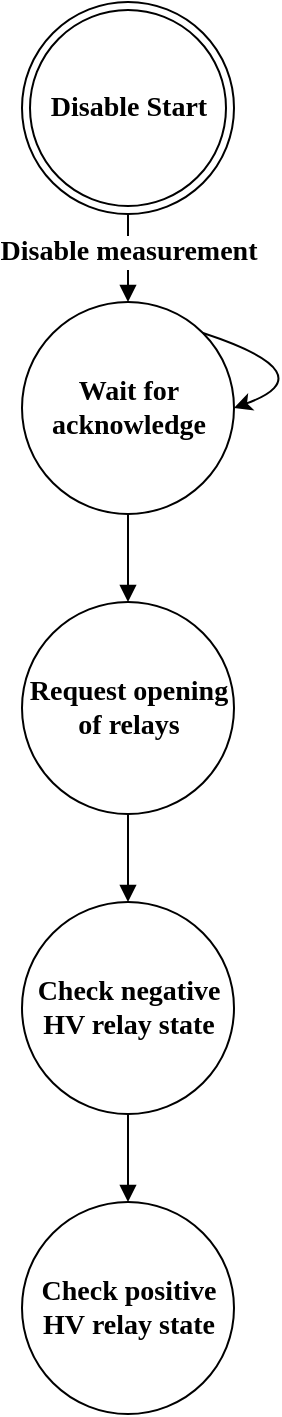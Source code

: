 <mxfile version="25.0.2" pages="4">
  <diagram id="tAyKTaWDem4KAN7JR48c" name="disable">
    <mxGraphModel dx="1434" dy="956" grid="1" gridSize="10" guides="1" tooltips="1" connect="1" arrows="1" fold="1" page="1" pageScale="1" pageWidth="1169" pageHeight="827" math="0" shadow="0">
      <root>
        <mxCell id="0" />
        <mxCell id="1" parent="0" />
        <mxCell id="dmXLWlC4mmlpTYkLwg3B-1" value="&lt;b&gt;&lt;font style=&#39;font-size: 14.0px;&#39; face=&#39;Times,serif&#39; color=&#39;#000000&#39;&gt;Disable Start&lt;/font&gt;&lt;/b&gt;" style="ellipse;shape=doubleEllipse;aspect=fixed;verticalAlign=middle;html=1;rounded=0;labelBackgroundColor=none;strokeColor=black;fillColor=none;strokeWidth=1;dashed=0;" vertex="1" parent="1">
          <mxGeometry x="14.0" width="106" height="106" as="geometry" />
        </mxCell>
        <mxCell id="dmXLWlC4mmlpTYkLwg3B-2" value="&lt;b&gt;&lt;font style=&quot;font-size: 14.0px;&quot; face=&quot;Times,serif&quot; color=&quot;#000000&quot;&gt;Wait for&lt;/font&gt;&lt;/b&gt;&lt;div&gt;&lt;b&gt;&lt;font style=&quot;font-size: 14.0px;&quot; face=&quot;Times,serif&quot; color=&quot;#000000&quot;&gt;acknowledge&lt;/font&gt;&lt;/b&gt;&lt;/div&gt;" style="ellipse;aspect=fixed;verticalAlign=middle;html=1;rounded=0;labelBackgroundColor=none;strokeColor=black;fillColor=none;strokeWidth=1;dashed=0;" vertex="1" parent="1">
          <mxGeometry x="14.0" y="150" width="106" height="106" as="geometry" />
        </mxCell>
        <mxCell id="dmXLWlC4mmlpTYkLwg3B-3" value="&lt;b&gt;&lt;font style=&quot;font-size: 14.0px;&quot; face=&quot;Times,serif&quot; color=&quot;#000000&quot;&gt;Request opening&lt;/font&gt;&lt;/b&gt;&lt;div&gt;&lt;b&gt;&lt;font style=&quot;font-size: 14.0px;&quot; face=&quot;Times,serif&quot; color=&quot;#000000&quot;&gt;of relays&lt;/font&gt;&lt;/b&gt;&lt;/div&gt;" style="ellipse;aspect=fixed;verticalAlign=middle;html=1;rounded=0;labelBackgroundColor=none;strokeColor=black;fillColor=none;strokeWidth=1;dashed=0;" vertex="1" parent="1">
          <mxGeometry x="14.0" y="300" width="106" height="106" as="geometry" />
        </mxCell>
        <mxCell id="dmXLWlC4mmlpTYkLwg3B-4" value="&lt;b&gt;&lt;font style=&quot;font-size: 14.0px;&quot; face=&quot;Times,serif&quot; color=&quot;#000000&quot;&gt;Check negative&lt;/font&gt;&lt;/b&gt;&lt;div&gt;&lt;b&gt;&lt;font style=&quot;font-size: 14.0px;&quot; face=&quot;Times,serif&quot; color=&quot;#000000&quot;&gt;HV relay state&lt;/font&gt;&lt;/b&gt;&lt;/div&gt;" style="ellipse;aspect=fixed;verticalAlign=middle;html=1;rounded=0;labelBackgroundColor=none;strokeColor=black;fillColor=none;strokeWidth=1;dashed=0;" vertex="1" parent="1">
          <mxGeometry x="14.0" y="450" width="106" height="106" as="geometry" />
        </mxCell>
        <mxCell id="dmXLWlC4mmlpTYkLwg3B-5" value="&lt;b&gt;&lt;font style=&quot;font-size: 14.0px;&quot; face=&quot;Times,serif&quot; color=&quot;#000000&quot;&gt;Check positive&lt;/font&gt;&lt;/b&gt;&lt;div&gt;&lt;b&gt;&lt;font style=&quot;font-size: 14.0px;&quot; face=&quot;Times,serif&quot; color=&quot;#000000&quot;&gt;HV&amp;nbsp;&lt;/font&gt;&lt;/b&gt;&lt;b style=&quot;background-color: initial;&quot;&gt;&lt;font style=&quot;font-size: 14.0px;&quot; face=&quot;Times,serif&quot; color=&quot;#000000&quot;&gt;relay state&lt;/font&gt;&lt;/b&gt;&lt;/div&gt;" style="ellipse;aspect=fixed;verticalAlign=middle;html=1;rounded=0;labelBackgroundColor=none;strokeColor=black;fillColor=none;strokeWidth=1;dashed=0;" vertex="1" parent="1">
          <mxGeometry x="14.0" y="600" width="106" height="106" as="geometry" />
        </mxCell>
        <mxCell id="dmXLWlC4mmlpTYkLwg3B-6" style="html=1;endArrow=block;dashed=0;endFill=1;startArrow=none;startFill=0;fillColor=black;strokeColor=black;strokeWidth=1;rounded=0;exitX=0.5;exitY=1.0;entryX=0.5;entryY=0.0;" edge="1" parent="1" source="dmXLWlC4mmlpTYkLwg3B-1" target="dmXLWlC4mmlpTYkLwg3B-2">
          <mxGeometry relative="1" as="geometry">
            <mxPoint x="181.47" y="178.82" as="sourcePoint" />
            <mxPoint x="181.47" y="220.1" as="targetPoint" />
          </mxGeometry>
        </mxCell>
        <mxCell id="dmXLWlC4mmlpTYkLwg3B-7" value="&lt;b&gt;&lt;font style=&#39;font-size: 14.0px;&#39; face=&#39;Times,serif&#39; color=&#39;#000000&#39;&gt;Disable measurement&lt;/font&gt;&lt;/b&gt;" style="edgeLabel;html=1;align=center;verticalAlign=bottom;resizable=0;points=[];" vertex="1" connectable="0" parent="dmXLWlC4mmlpTYkLwg3B-6">
          <mxGeometry relative="1" as="geometry">
            <mxPoint y="7" as="offset" />
          </mxGeometry>
        </mxCell>
        <mxCell id="dmXLWlC4mmlpTYkLwg3B-8" style="html=1;endArrow=block;dashed=0;endFill=1;startArrow=none;startFill=0;fillColor=black;strokeColor=black;strokeWidth=1;rounded=0;exitX=0.5;exitY=1.0;entryX=0.5;entryY=0.0;" edge="1" parent="1" source="dmXLWlC4mmlpTYkLwg3B-2" target="dmXLWlC4mmlpTYkLwg3B-3">
          <mxGeometry relative="1" as="geometry">
            <mxPoint x="181.47" y="490.26" as="sourcePoint" />
            <mxPoint x="181.47" y="515.15" as="targetPoint" />
          </mxGeometry>
        </mxCell>
        <mxCell id="dmXLWlC4mmlpTYkLwg3B-9" style="html=1;endArrow=block;dashed=0;endFill=1;startArrow=none;startFill=0;fillColor=black;strokeColor=black;strokeWidth=1;rounded=0;exitX=0.5;exitY=1.0;entryX=0.5;entryY=0.0;" edge="1" parent="1" source="dmXLWlC4mmlpTYkLwg3B-3" target="dmXLWlC4mmlpTYkLwg3B-4">
          <mxGeometry relative="1" as="geometry">
            <mxPoint x="181.47" y="837.03" as="sourcePoint" />
            <mxPoint x="181.47" y="861.91" as="targetPoint" />
          </mxGeometry>
        </mxCell>
        <mxCell id="dmXLWlC4mmlpTYkLwg3B-10" style="html=1;endArrow=block;dashed=0;endFill=1;startArrow=none;startFill=0;fillColor=black;strokeColor=black;strokeWidth=1;rounded=0;exitX=0.5;exitY=1.0;entryX=0.5;entryY=0.0;" edge="1" parent="1" source="dmXLWlC4mmlpTYkLwg3B-4" target="dmXLWlC4mmlpTYkLwg3B-5">
          <mxGeometry relative="1" as="geometry">
            <mxPoint x="181.47" y="1228.96" as="sourcePoint" />
            <mxPoint x="181.47" y="1253.95" as="targetPoint" />
          </mxGeometry>
        </mxCell>
        <mxCell id="dmXLWlC4mmlpTYkLwg3B-11" value="" style="endArrow=classic;html=1;rounded=0;exitX=1;exitY=0;exitDx=0;exitDy=0;entryX=1;entryY=0.5;entryDx=0;entryDy=0;curved=1;" edge="1" parent="1" source="dmXLWlC4mmlpTYkLwg3B-2" target="dmXLWlC4mmlpTYkLwg3B-2">
          <mxGeometry width="50" height="50" relative="1" as="geometry">
            <mxPoint x="210" y="199" as="sourcePoint" />
            <mxPoint x="260" y="149" as="targetPoint" />
            <Array as="points">
              <mxPoint x="167" y="186" />
            </Array>
          </mxGeometry>
        </mxCell>
      </root>
    </mxGraphModel>
  </diagram>
  <diagram id="k14KDhsP8UbcUssUw9OW" name="enable">
    <mxGraphModel dx="2049" dy="1366" grid="1" gridSize="10" guides="1" tooltips="1" connect="1" arrows="1" fold="1" page="1" pageScale="1" pageWidth="1169" pageHeight="827" math="0" shadow="0">
      <root>
        <mxCell id="0" />
        <mxCell id="1" parent="0" />
        <mxCell id="5OlnqURbBjtUPOKtaxo2-1" value="&lt;b&gt;&lt;font style=&#39;font-size: 14.0px;&#39; face=&#39;Times,serif&#39; color=&#39;#000000&#39;&gt;Enable Start&lt;/font&gt;&lt;/b&gt;" style="ellipse;shape=doubleEllipse;aspect=fixed;verticalAlign=middle;html=1;rounded=0;labelBackgroundColor=none;strokeColor=black;fillColor=none;strokeWidth=1;dashed=0;" parent="1" vertex="1">
          <mxGeometry x="14" width="106" height="106" as="geometry" />
        </mxCell>
        <mxCell id="5OlnqURbBjtUPOKtaxo2-2" value="&lt;b&gt;&lt;font style=&quot;font-size: 14.0px;&quot; face=&quot;Times,serif&quot; color=&quot;#000000&quot;&gt;Request&lt;/font&gt;&lt;/b&gt;&lt;div&gt;&lt;b&gt;&lt;font style=&quot;font-size: 14.0px;&quot; face=&quot;Times,serif&quot; color=&quot;#000000&quot;&gt;relay state&lt;/font&gt;&lt;/b&gt;&lt;/div&gt;" style="ellipse;aspect=fixed;verticalAlign=middle;html=1;rounded=0;labelBackgroundColor=none;strokeColor=black;fillColor=none;strokeWidth=1;dashed=0;" parent="1" vertex="1">
          <mxGeometry x="14" y="150" width="106" height="106" as="geometry" />
        </mxCell>
        <mxCell id="5OlnqURbBjtUPOKtaxo2-3" value="&lt;b&gt;&lt;font style=&quot;font-size: 14.0px;&quot; face=&quot;Times,serif&quot; color=&quot;#000000&quot;&gt;Check negative&lt;/font&gt;&lt;/b&gt;&lt;div&gt;&lt;b&gt;&lt;font style=&quot;font-size: 14.0px;&quot; face=&quot;Times,serif&quot; color=&quot;#000000&quot;&gt;HV relay state&lt;/font&gt;&lt;/b&gt;&lt;/div&gt;" style="ellipse;aspect=fixed;verticalAlign=middle;html=1;rounded=0;labelBackgroundColor=none;strokeColor=black;fillColor=none;strokeWidth=1;dashed=0;" parent="1" vertex="1">
          <mxGeometry x="14" y="300" width="106" height="106" as="geometry" />
        </mxCell>
        <mxCell id="5OlnqURbBjtUPOKtaxo2-4" value="&lt;b&gt;&lt;font style=&quot;font-size: 14.0px;&quot; face=&quot;Times,serif&quot; color=&quot;#000000&quot;&gt;Check positive&lt;/font&gt;&lt;/b&gt;&lt;div&gt;&lt;b&gt;&lt;font style=&quot;font-size: 14.0px;&quot; face=&quot;Times,serif&quot; color=&quot;#000000&quot;&gt;HV relay state&lt;/font&gt;&lt;/b&gt;&lt;/div&gt;" style="ellipse;aspect=fixed;verticalAlign=middle;html=1;rounded=0;labelBackgroundColor=none;strokeColor=black;fillColor=none;strokeWidth=1;dashed=0;" parent="1" vertex="1">
          <mxGeometry x="14" y="450" width="106" height="106" as="geometry" />
        </mxCell>
        <mxCell id="5OlnqURbBjtUPOKtaxo2-5" value="&lt;b&gt;&lt;font style=&quot;font-size: 14.0px;&quot; face=&quot;Times,serif&quot; color=&quot;#000000&quot;&gt;Start insulation&lt;/font&gt;&lt;/b&gt;&lt;div&gt;&lt;b&gt;&lt;font style=&quot;font-size: 14.0px;&quot; face=&quot;Times,serif&quot; color=&quot;#000000&quot;&gt;measurement&lt;/font&gt;&lt;/b&gt;&lt;/div&gt;" style="ellipse;aspect=fixed;verticalAlign=middle;html=1;rounded=0;labelBackgroundColor=none;strokeColor=black;fillColor=none;strokeWidth=1;dashed=0;" parent="1" vertex="1">
          <mxGeometry x="14" y="600" width="106" height="106" as="geometry" />
        </mxCell>
        <mxCell id="5OlnqURbBjtUPOKtaxo2-6" value="&lt;b&gt;&lt;font style=&quot;font-size: 14.0px;&quot; face=&quot;Times,serif&quot; color=&quot;#000000&quot;&gt;Wait for&lt;/font&gt;&lt;/b&gt;&lt;div&gt;&lt;b&gt;&lt;font style=&quot;font-size: 14.0px;&quot; face=&quot;Times,serif&quot; color=&quot;#000000&quot;&gt;acknowledge&lt;/font&gt;&lt;/b&gt;&lt;/div&gt;" style="ellipse;aspect=fixed;verticalAlign=middle;html=1;rounded=0;labelBackgroundColor=none;strokeColor=black;fillColor=none;strokeWidth=1;dashed=0;" parent="1" vertex="1">
          <mxGeometry x="14" y="750" width="106" height="106" as="geometry" />
        </mxCell>
        <mxCell id="5OlnqURbBjtUPOKtaxo2-7" style="html=1;endArrow=block;dashed=0;endFill=1;startArrow=none;startFill=0;fillColor=black;strokeColor=black;strokeWidth=1;rounded=0;exitX=0.5;exitY=1.0;entryX=0.5;entryY=0.0;" parent="1" source="5OlnqURbBjtUPOKtaxo2-1" target="5OlnqURbBjtUPOKtaxo2-2" edge="1">
          <mxGeometry relative="1" as="geometry">
            <mxPoint x="182.53" y="172.65" as="sourcePoint" />
            <mxPoint x="182.53" y="214.18" as="targetPoint" />
          </mxGeometry>
        </mxCell>
        <mxCell id="5OlnqURbBjtUPOKtaxo2-8" value="&lt;b&gt;&lt;font style=&#39;font-size: 14.0px;&#39; face=&#39;Times,serif&#39; color=&#39;#000000&#39;&gt;Close HV relays&lt;/font&gt;&lt;/b&gt;" style="edgeLabel;html=1;align=center;verticalAlign=bottom;resizable=0;points=[];" parent="5OlnqURbBjtUPOKtaxo2-7" vertex="1" connectable="0">
          <mxGeometry relative="1" as="geometry" />
        </mxCell>
        <mxCell id="5OlnqURbBjtUPOKtaxo2-9" style="html=1;endArrow=block;dashed=0;endFill=1;startArrow=none;startFill=0;fillColor=black;strokeColor=black;strokeWidth=1;rounded=0;exitX=0.5;exitY=1.0;entryX=0.5;entryY=0.0;" parent="1" source="5OlnqURbBjtUPOKtaxo2-2" target="5OlnqURbBjtUPOKtaxo2-3" edge="1">
          <mxGeometry relative="1" as="geometry">
            <mxPoint x="182.53" y="462.73" as="sourcePoint" />
            <mxPoint x="182.53" y="487.97" as="targetPoint" />
          </mxGeometry>
        </mxCell>
        <mxCell id="5OlnqURbBjtUPOKtaxo2-10" style="html=1;endArrow=block;dashed=0;endFill=1;startArrow=none;startFill=0;fillColor=black;strokeColor=black;strokeWidth=1;rounded=0;exitX=0.5;exitY=1.0;entryX=0.5;entryY=0.0;" parent="1" source="5OlnqURbBjtUPOKtaxo2-3" target="5OlnqURbBjtUPOKtaxo2-4" edge="1">
          <mxGeometry relative="1" as="geometry">
            <mxPoint x="182.53" y="854.9" as="sourcePoint" />
            <mxPoint x="182.53" y="879.9" as="targetPoint" />
          </mxGeometry>
        </mxCell>
        <mxCell id="5OlnqURbBjtUPOKtaxo2-11" style="html=1;endArrow=block;dashed=0;endFill=1;startArrow=none;startFill=0;fillColor=black;strokeColor=black;strokeWidth=1;rounded=0;exitX=0.5;exitY=1.0;entryX=0.5;entryY=0.0;" parent="1" source="5OlnqURbBjtUPOKtaxo2-4" target="5OlnqURbBjtUPOKtaxo2-5" edge="1">
          <mxGeometry relative="1" as="geometry">
            <mxPoint x="182.53" y="1238.61" as="sourcePoint" />
            <mxPoint x="182.53" y="1263.4" as="targetPoint" />
          </mxGeometry>
        </mxCell>
        <mxCell id="5OlnqURbBjtUPOKtaxo2-12" style="html=1;endArrow=block;dashed=0;endFill=1;startArrow=none;startFill=0;fillColor=black;strokeColor=black;strokeWidth=1;rounded=0;exitX=0.5;exitY=1.0;entryX=0.5;entryY=0.0;" parent="1" source="5OlnqURbBjtUPOKtaxo2-5" target="5OlnqURbBjtUPOKtaxo2-6" edge="1">
          <mxGeometry relative="1" as="geometry">
            <mxPoint x="182.53" y="1632.47" as="sourcePoint" />
            <mxPoint x="182.53" y="1657.25" as="targetPoint" />
          </mxGeometry>
        </mxCell>
        <mxCell id="5OlnqURbBjtUPOKtaxo2-13" style="html=1;endArrow=block;dashed=0;endFill=1;startArrow=none;startFill=0;fillColor=black;strokeColor=black;strokeWidth=1;curved=1;exitX=1.0;exitY=0.414;entryX=1.0;entryY=0.566;" parent="1" source="5OlnqURbBjtUPOKtaxo2-6" target="5OlnqURbBjtUPOKtaxo2-6" edge="1">
          <mxGeometry relative="1" as="geometry">
            <mxPoint x="310.11" y="1776.06" as="sourcePoint" />
            <mxPoint x="319.92" y="1815.33" as="targetPoint" />
            <Array as="points">
              <mxPoint x="220" y="803" />
            </Array>
          </mxGeometry>
        </mxCell>
      </root>
    </mxGraphModel>
  </diagram>
  <diagram id="sw79F8wzXVFXZsmbfL_v" name="initialization">
    <mxGraphModel dx="506" dy="292" grid="1" gridSize="10" guides="1" tooltips="1" connect="1" arrows="1" fold="1" page="1" pageScale="1" pageWidth="1169" pageHeight="827" math="0" shadow="0">
      <root>
        <mxCell id="0" />
        <mxCell id="1" parent="0" />
        <mxCell id="tUA4xWZ6G7wdzMLW1w11-1" value="&lt;b&gt;&lt;font style=&quot;font-size: 14.0px;&quot; face=&quot;Times,serif&quot; color=&quot;#000000&quot;&gt;Initialization&lt;/font&gt;&lt;/b&gt;&lt;div&gt;&lt;b&gt;&lt;font style=&quot;font-size: 14.0px;&quot; face=&quot;Times,serif&quot; color=&quot;#000000&quot;&gt;Start&lt;/font&gt;&lt;/b&gt;&lt;/div&gt;" style="ellipse;shape=doubleEllipse;aspect=fixed;verticalAlign=middle;html=1;rounded=0;labelBackgroundColor=none;strokeColor=black;fillColor=none;strokeWidth=1;dashed=0;" parent="1" vertex="1">
          <mxGeometry x="181.95" width="106" height="106" as="geometry" />
        </mxCell>
        <mxCell id="tUA4xWZ6G7wdzMLW1w11-2" value="&lt;b&gt;&lt;font style=&quot;font-size: 14.0px;&quot; face=&quot;Times,serif&quot; color=&quot;#000000&quot;&gt;Wait&amp;nbsp;&lt;/font&gt;&lt;/b&gt;&lt;b style=&quot;background-color: initial;&quot;&gt;&lt;font style=&quot;font-size: 14.0px;&quot; face=&quot;Times,serif&quot; color=&quot;#000000&quot;&gt;for&lt;/font&gt;&lt;/b&gt;&lt;div&gt;&lt;b&gt;&lt;font style=&quot;font-size: 14.0px;&quot; face=&quot;Times,serif&quot; color=&quot;#000000&quot;&gt;acknowledge&lt;/font&gt;&lt;/b&gt;&lt;/div&gt;" style="ellipse;aspect=fixed;verticalAlign=middle;html=1;rounded=0;labelBackgroundColor=none;strokeColor=black;fillColor=none;strokeWidth=1;dashed=0;" parent="1" vertex="1">
          <mxGeometry x="181.95" y="148" width="106" height="106" as="geometry" />
        </mxCell>
        <mxCell id="tUA4xWZ6G7wdzMLW1w11-3" value="&lt;b&gt;&lt;font style=&quot;font-size: 14.0px;&quot; face=&quot;Times,serif&quot; color=&quot;#000000&quot;&gt;Check&lt;/font&gt;&lt;/b&gt;&lt;div&gt;&lt;b&gt;&lt;font style=&quot;font-size: 14.0px;&quot; face=&quot;Times,serif&quot; color=&quot;#000000&quot;&gt;insulation&lt;/font&gt;&lt;/b&gt;&lt;div&gt;&lt;b&gt;&lt;font style=&quot;font-size: 14.0px;&quot; face=&quot;Times,serif&quot; color=&quot;#000000&quot;&gt;measurement&lt;/font&gt;&lt;/b&gt;&lt;/div&gt;&lt;div&gt;&lt;b&gt;&lt;font style=&quot;font-size: 14.0px;&quot; face=&quot;Times,serif&quot; color=&quot;#000000&quot;&gt;state&lt;/font&gt;&lt;/b&gt;&lt;/div&gt;&lt;/div&gt;" style="ellipse;aspect=fixed;verticalAlign=middle;html=1;rounded=0;labelBackgroundColor=none;strokeColor=black;fillColor=none;strokeWidth=1;dashed=0;" parent="1" vertex="1">
          <mxGeometry x="181.95" y="295" width="106" height="106" as="geometry" />
        </mxCell>
        <mxCell id="tUA4xWZ6G7wdzMLW1w11-4" value="&lt;b&gt;&lt;font style=&quot;font-size: 14.0px;&quot; face=&quot;Times,serif&quot; color=&quot;#000000&quot;&gt;Wait for&lt;/font&gt;&lt;/b&gt;&lt;div&gt;&lt;b&gt;&lt;font style=&quot;font-size: 14.0px;&quot; face=&quot;Times,serif&quot; color=&quot;#000000&quot;&gt;acknowledge&lt;/font&gt;&lt;/b&gt;&lt;/div&gt;" style="ellipse;aspect=fixed;verticalAlign=middle;html=1;rounded=0;labelBackgroundColor=none;strokeColor=black;fillColor=none;strokeWidth=1;dashed=0;" parent="1" vertex="1">
          <mxGeometry x="110.68" y="443" width="106" height="106" as="geometry" />
        </mxCell>
        <mxCell id="tUA4xWZ6G7wdzMLW1w11-5" value="&lt;b&gt;&lt;font style=&#39;font-size: 14.0px;&#39; face=&#39;Times,serif&#39; color=&#39;#000000&#39;&gt;Open HV Relays&lt;/font&gt;&lt;/b&gt;" style="ellipse;aspect=fixed;verticalAlign=middle;html=1;rounded=0;labelBackgroundColor=none;strokeColor=black;fillColor=none;strokeWidth=1;dashed=0;" parent="1" vertex="1">
          <mxGeometry x="181.95" y="590" width="106" height="106" as="geometry" />
        </mxCell>
        <mxCell id="tUA4xWZ6G7wdzMLW1w11-6" value="&lt;b&gt;&lt;font style=&quot;font-size: 14.0px;&quot; face=&quot;Times,serif&quot; color=&quot;#000000&quot;&gt;Request&lt;/font&gt;&lt;/b&gt;&lt;div&gt;&lt;b&gt;&lt;font style=&quot;font-size: 14.0px;&quot; face=&quot;Times,serif&quot; color=&quot;#000000&quot;&gt;relay state&lt;/font&gt;&lt;/b&gt;&lt;/div&gt;" style="ellipse;aspect=fixed;verticalAlign=middle;html=1;rounded=0;labelBackgroundColor=none;strokeColor=black;fillColor=none;strokeWidth=1;dashed=0;" parent="1" vertex="1">
          <mxGeometry x="396.39" y="8" width="106" height="106" as="geometry" />
        </mxCell>
        <mxCell id="tUA4xWZ6G7wdzMLW1w11-7" value="&lt;b&gt;&lt;font style=&quot;font-size: 14.0px;&quot; face=&quot;Times,serif&quot; color=&quot;#000000&quot;&gt;Check negative&lt;/font&gt;&lt;/b&gt;&lt;div&gt;&lt;b&gt;&lt;font style=&quot;font-size: 14.0px;&quot; face=&quot;Times,serif&quot; color=&quot;#000000&quot;&gt;HV relay state&lt;/font&gt;&lt;/b&gt;&lt;/div&gt;" style="ellipse;aspect=fixed;verticalAlign=middle;html=1;rounded=0;labelBackgroundColor=none;strokeColor=black;fillColor=none;strokeWidth=1;dashed=0;" parent="1" vertex="1">
          <mxGeometry x="396.39" y="146" width="106" height="106" as="geometry" />
        </mxCell>
        <mxCell id="tUA4xWZ6G7wdzMLW1w11-8" value="&lt;b&gt;&lt;font style=&quot;font-size: 14.0px;&quot; face=&quot;Times,serif&quot; color=&quot;#000000&quot;&gt;Check positive&lt;/font&gt;&lt;/b&gt;&lt;div&gt;&lt;b&gt;&lt;font style=&quot;font-size: 14.0px;&quot; face=&quot;Times,serif&quot; color=&quot;#000000&quot;&gt;HV relay state&lt;/font&gt;&lt;/b&gt;&lt;/div&gt;" style="ellipse;aspect=fixed;verticalAlign=middle;html=1;rounded=0;labelBackgroundColor=none;strokeColor=black;fillColor=none;strokeWidth=1;dashed=0;" parent="1" vertex="1">
          <mxGeometry x="396.39" y="285" width="106" height="106" as="geometry" />
        </mxCell>
        <mxCell id="tUA4xWZ6G7wdzMLW1w11-9" value="&lt;b&gt;&lt;font style=&#39;font-size: 14.0px;&#39; face=&#39;Times,serif&#39; color=&#39;#000000&#39;&gt;Start self-test&lt;/font&gt;&lt;/b&gt;" style="ellipse;aspect=fixed;verticalAlign=middle;html=1;rounded=0;labelBackgroundColor=none;strokeColor=black;fillColor=none;strokeWidth=1;dashed=0;" parent="1" vertex="1">
          <mxGeometry x="396.39" y="423" width="106" height="106" as="geometry" />
        </mxCell>
        <mxCell id="tUA4xWZ6G7wdzMLW1w11-10" value="&lt;b&gt;&lt;font style=&quot;font-size: 14.0px;&quot; face=&quot;Times,serif&quot; color=&quot;#000000&quot;&gt;Wait for&lt;/font&gt;&lt;/b&gt;&lt;div&gt;&lt;b&gt;&lt;font style=&quot;font-size: 14.0px;&quot; face=&quot;Times,serif&quot; color=&quot;#000000&quot;&gt;acknowledge&lt;/font&gt;&lt;/b&gt;&lt;/div&gt;" style="ellipse;aspect=fixed;verticalAlign=middle;html=1;rounded=0;labelBackgroundColor=none;strokeColor=black;fillColor=none;strokeWidth=1;dashed=0;" parent="1" vertex="1">
          <mxGeometry x="396.39" y="562" width="106" height="106" as="geometry" />
        </mxCell>
        <mxCell id="tUA4xWZ6G7wdzMLW1w11-11" value="&lt;b&gt;&lt;font style=&quot;font-size: 14.0px;&quot; face=&quot;Times,serif&quot; color=&quot;#000000&quot;&gt;Disable&lt;/font&gt;&lt;/b&gt;&lt;div&gt;&lt;b&gt;&lt;font style=&quot;font-size: 14.0px;&quot; face=&quot;Times,serif&quot; color=&quot;#000000&quot;&gt;insulation&lt;/font&gt;&lt;/b&gt;&lt;div&gt;&lt;b&gt;&lt;font style=&quot;font-size: 14.0px;&quot; face=&quot;Times,serif&quot; color=&quot;#000000&quot;&gt;measurement&lt;/font&gt;&lt;/b&gt;&lt;/div&gt;&lt;/div&gt;" style="ellipse;aspect=fixed;verticalAlign=middle;html=1;rounded=0;labelBackgroundColor=none;strokeColor=black;fillColor=none;strokeWidth=1;dashed=0;" parent="1" vertex="1">
          <mxGeometry x="920" y="340.0" width="106" height="106" as="geometry" />
        </mxCell>
        <mxCell id="tUA4xWZ6G7wdzMLW1w11-12" value="&lt;b&gt;&lt;font style=&quot;font-size: 14.0px;&quot; face=&quot;Times,serif&quot; color=&quot;#000000&quot;&gt;Wait until&lt;/font&gt;&lt;/b&gt;&lt;div&gt;&lt;b&gt;&lt;font style=&quot;font-size: 14.0px;&quot; face=&quot;Times,serif&quot; color=&quot;#000000&quot;&gt;self-test&lt;/font&gt;&lt;/b&gt;&lt;/div&gt;&lt;div&gt;&lt;b&gt;&lt;font style=&quot;font-size: 14.0px;&quot; face=&quot;Times,serif&quot; color=&quot;#000000&quot;&gt;is finished&lt;/font&gt;&lt;/b&gt;&lt;/div&gt;" style="ellipse;aspect=fixed;verticalAlign=middle;html=1;rounded=0;labelBackgroundColor=none;strokeColor=black;fillColor=none;strokeWidth=1;dashed=0;" parent="1" vertex="1">
          <mxGeometry x="396.39" y="700" width="106" height="106" as="geometry" />
        </mxCell>
        <mxCell id="tUA4xWZ6G7wdzMLW1w11-13" value="&lt;b&gt;&lt;font style=&quot;font-size: 14.0px;&quot; face=&quot;Times,serif&quot; color=&quot;#000000&quot;&gt;Wait for&lt;/font&gt;&lt;/b&gt;&lt;div&gt;&lt;b&gt;&lt;font style=&quot;font-size: 14.0px;&quot; face=&quot;Times,serif&quot; color=&quot;#000000&quot;&gt;acknowledge&lt;/font&gt;&lt;/b&gt;&lt;/div&gt;" style="ellipse;aspect=fixed;verticalAlign=middle;html=1;rounded=0;labelBackgroundColor=none;strokeColor=black;fillColor=none;strokeWidth=1;dashed=0;" parent="1" vertex="1">
          <mxGeometry x="920" y="470.0" width="106" height="106" as="geometry" />
        </mxCell>
        <mxCell id="tUA4xWZ6G7wdzMLW1w11-14" value="&lt;b&gt;&lt;font style=&quot;font-size: 14.0px;&quot; face=&quot;Times,serif&quot; color=&quot;#000000&quot;&gt;Set&lt;/font&gt;&lt;/b&gt;&lt;div&gt;&lt;b&gt;&lt;font style=&quot;font-size: 14.0px;&quot; face=&quot;Times,serif&quot; color=&quot;#000000&quot;&gt;measurement&lt;/font&gt;&lt;/b&gt;&lt;div&gt;&lt;b&gt;&lt;font style=&quot;font-size: 14.0px;&quot; face=&quot;Times,serif&quot; color=&quot;#000000&quot;&gt;averaging&lt;/font&gt;&lt;/b&gt;&lt;/div&gt;&lt;div&gt;&lt;b&gt;&lt;font style=&quot;font-size: 14.0px;&quot; face=&quot;Times,serif&quot; color=&quot;#000000&quot;&gt;factor&lt;/font&gt;&lt;/b&gt;&lt;/div&gt;&lt;/div&gt;" style="ellipse;aspect=fixed;verticalAlign=middle;html=1;rounded=0;labelBackgroundColor=none;strokeColor=black;fillColor=none;strokeWidth=1;dashed=0;" parent="1" vertex="1">
          <mxGeometry x="590" y="90.0" width="106" height="106" as="geometry" />
        </mxCell>
        <mxCell id="tUA4xWZ6G7wdzMLW1w11-15" value="&lt;b&gt;&lt;font style=&quot;font-size: 14.0px;&quot; face=&quot;Times,serif&quot; color=&quot;#000000&quot;&gt;Wait for&lt;/font&gt;&lt;/b&gt;&lt;div&gt;&lt;b&gt;&lt;font style=&quot;font-size: 14.0px;&quot; face=&quot;Times,serif&quot; color=&quot;#000000&quot;&gt;acknowledge&lt;/font&gt;&lt;/b&gt;&lt;/div&gt;" style="ellipse;aspect=fixed;verticalAlign=middle;html=1;rounded=0;labelBackgroundColor=none;strokeColor=black;fillColor=none;strokeWidth=1;dashed=0;" parent="1" vertex="1">
          <mxGeometry x="590" y="233" width="106" height="106" as="geometry" />
        </mxCell>
        <mxCell id="tUA4xWZ6G7wdzMLW1w11-16" value="&lt;b&gt;&lt;font style=&quot;font-size: 14.0px;&quot; face=&quot;Times,serif&quot; color=&quot;#000000&quot;&gt;Set insulation&lt;/font&gt;&lt;/b&gt;&lt;div&gt;&lt;b&gt;&lt;font style=&quot;font-size: 14.0px;&quot; face=&quot;Times,serif&quot; color=&quot;#000000&quot;&gt;resistance&lt;/font&gt;&lt;/b&gt;&lt;/div&gt;&lt;div&gt;&lt;b&gt;&lt;font style=&quot;font-size: 14.0px;&quot; face=&quot;Times,serif&quot; color=&quot;#000000&quot;&gt;error&lt;/font&gt;&lt;/b&gt;&lt;/div&gt;&lt;div&gt;&lt;b&gt;&lt;font style=&quot;font-size: 14.0px;&quot; face=&quot;Times,serif&quot; color=&quot;#000000&quot;&gt;threshold&lt;/font&gt;&lt;/b&gt;&lt;/div&gt;" style="ellipse;aspect=fixed;verticalAlign=middle;html=1;rounded=0;labelBackgroundColor=none;strokeColor=black;fillColor=none;strokeWidth=1;dashed=0;" parent="1" vertex="1">
          <mxGeometry x="590" y="375" width="106" height="106" as="geometry" />
        </mxCell>
        <mxCell id="tUA4xWZ6G7wdzMLW1w11-17" value="&lt;b&gt;&lt;font style=&quot;font-size: 14.0px;&quot; face=&quot;Times,serif&quot; color=&quot;#000000&quot;&gt;Wait for&lt;/font&gt;&lt;/b&gt;&lt;div&gt;&lt;b&gt;&lt;font style=&quot;font-size: 14.0px;&quot; face=&quot;Times,serif&quot; color=&quot;#000000&quot;&gt;acknowledge&lt;/font&gt;&lt;/b&gt;&lt;/div&gt;" style="ellipse;aspect=fixed;verticalAlign=middle;html=1;rounded=0;labelBackgroundColor=none;strokeColor=black;fillColor=none;strokeWidth=1;dashed=0;" parent="1" vertex="1">
          <mxGeometry x="590" y="518" width="106" height="106" as="geometry" />
        </mxCell>
        <mxCell id="tUA4xWZ6G7wdzMLW1w11-18" value="&lt;b&gt;&lt;font style=&quot;font-size: 14.0px;&quot; face=&quot;Times,serif&quot; color=&quot;#000000&quot;&gt;Set insulation&lt;/font&gt;&lt;/b&gt;&lt;div&gt;&lt;b&gt;&lt;font style=&quot;font-size: 14.0px;&quot; face=&quot;Times,serif&quot; color=&quot;#000000&quot;&gt;resistance&lt;/font&gt;&lt;/b&gt;&lt;/div&gt;&lt;div&gt;&lt;b&gt;&lt;font style=&quot;font-size: 14.0px;&quot; face=&quot;Times,serif&quot; color=&quot;#000000&quot;&gt;warning&lt;/font&gt;&lt;/b&gt;&lt;/div&gt;&lt;div&gt;&lt;b&gt;&lt;font style=&quot;font-size: 14.0px;&quot; face=&quot;Times,serif&quot; color=&quot;#000000&quot;&gt;threshold&lt;/font&gt;&lt;/b&gt;&lt;/div&gt;" style="ellipse;aspect=fixed;verticalAlign=middle;html=1;rounded=0;labelBackgroundColor=none;strokeColor=black;fillColor=none;strokeWidth=1;dashed=0;" parent="1" vertex="1">
          <mxGeometry x="590" y="660" width="106" height="106" as="geometry" />
        </mxCell>
        <mxCell id="tUA4xWZ6G7wdzMLW1w11-19" value="&lt;b&gt;&lt;font style=&quot;font-size: 14.0px;&quot; face=&quot;Times,serif&quot; color=&quot;#000000&quot;&gt;Wait for&lt;/font&gt;&lt;/b&gt;&lt;div&gt;&lt;b&gt;&lt;font style=&quot;font-size: 14.0px;&quot; face=&quot;Times,serif&quot; color=&quot;#000000&quot;&gt;acknowledge&lt;/font&gt;&lt;/b&gt;&lt;/div&gt;" style="ellipse;aspect=fixed;verticalAlign=middle;html=1;rounded=0;labelBackgroundColor=none;strokeColor=black;fillColor=none;strokeWidth=1;dashed=0;" parent="1" vertex="1">
          <mxGeometry x="840" y="170.0" width="106" height="106" as="geometry" />
        </mxCell>
        <mxCell id="tUA4xWZ6G7wdzMLW1w11-20" style="html=1;endArrow=block;dashed=0;endFill=1;startArrow=none;startFill=0;fillColor=black;strokeColor=black;strokeWidth=1;rounded=0;exitX=0.5;exitY=1.0;entryX=0.5;entryY=0.0;" parent="1" source="tUA4xWZ6G7wdzMLW1w11-1" target="tUA4xWZ6G7wdzMLW1w11-2" edge="1">
          <mxGeometry relative="1" as="geometry">
            <mxPoint x="160.29" y="240.95" as="sourcePoint" />
            <mxPoint x="160.29" y="282.54" as="targetPoint" />
          </mxGeometry>
        </mxCell>
        <mxCell id="tUA4xWZ6G7wdzMLW1w11-21" value="&lt;b&gt;&lt;font style=&#39;font-size: 14.0px;&#39; face=&#39;Times,serif&#39; color=&#39;#000000&#39;&gt;Unlock device&lt;/font&gt;&lt;/b&gt;" style="edgeLabel;html=1;align=center;verticalAlign=bottom;resizable=0;points=[];" parent="tUA4xWZ6G7wdzMLW1w11-20" vertex="1" connectable="0">
          <mxGeometry relative="1" as="geometry" />
        </mxCell>
        <mxCell id="tUA4xWZ6G7wdzMLW1w11-22" style="html=1;endArrow=block;dashed=0;endFill=1;startArrow=none;startFill=0;fillColor=black;strokeColor=black;strokeWidth=1;rounded=0;exitX=0.5;exitY=1.0;entryX=0.5;entryY=0.0;" parent="1" source="tUA4xWZ6G7wdzMLW1w11-2" target="tUA4xWZ6G7wdzMLW1w11-3" edge="1">
          <mxGeometry relative="1" as="geometry">
            <mxPoint x="160.29" y="552.38" as="sourcePoint" />
            <mxPoint x="160.29" y="577.53" as="targetPoint" />
          </mxGeometry>
        </mxCell>
        <mxCell id="tUA4xWZ6G7wdzMLW1w11-23" style="html=1;endArrow=block;dashed=0;endFill=1;startArrow=none;startFill=0;fillColor=black;strokeColor=black;strokeWidth=1;rounded=0;exitX=0.233;exitY=1.0;entryX=0.34;entryY=0.0;curved=1;" parent="1" source="tUA4xWZ6G7wdzMLW1w11-3" target="tUA4xWZ6G7wdzMLW1w11-4" edge="1">
          <mxGeometry relative="1" as="geometry">
            <mxPoint x="44.87" y="987.75" as="sourcePoint" />
            <mxPoint x="23.08" y="1069.38" as="targetPoint" />
            <Array as="points">
              <mxPoint x="50" y="420" />
            </Array>
          </mxGeometry>
        </mxCell>
        <mxCell id="tUA4xWZ6G7wdzMLW1w11-24" value="&lt;b&gt;&lt;font style=&quot;font-size: 14.0px;&quot; face=&quot;Times,serif&quot; color=&quot;#000000&quot;&gt;Enable measurement&lt;/font&gt;&lt;/b&gt;&lt;div&gt;&lt;b&gt;&lt;font style=&quot;font-size: 14.0px;&quot; face=&quot;Times,serif&quot; color=&quot;#000000&quot;&gt;if disabled&lt;/font&gt;&lt;/b&gt;&lt;/div&gt;" style="edgeLabel;html=1;align=center;verticalAlign=bottom;resizable=0;points=[];" parent="tUA4xWZ6G7wdzMLW1w11-23" vertex="1" connectable="0">
          <mxGeometry relative="1" as="geometry">
            <mxPoint x="-1" y="25" as="offset" />
          </mxGeometry>
        </mxCell>
        <mxCell id="tUA4xWZ6G7wdzMLW1w11-25" style="html=1;endArrow=block;dashed=0;endFill=1;startArrow=none;startFill=0;fillColor=black;strokeColor=black;strokeWidth=1;curved=1;exitX=0.747;exitY=1.0;entryX=1.0;entryY=0.11;" parent="1" source="tUA4xWZ6G7wdzMLW1w11-3" target="tUA4xWZ6G7wdzMLW1w11-5" edge="1">
          <mxGeometry relative="1" as="geometry">
            <mxPoint x="266.91" y="993" as="sourcePoint" />
            <mxPoint x="259.34" y="1407.47" as="targetPoint" />
            <Array as="points">
              <mxPoint x="270" y="520" />
            </Array>
          </mxGeometry>
        </mxCell>
        <mxCell id="tUA4xWZ6G7wdzMLW1w11-26" style="html=1;endArrow=block;dashed=0;endFill=1;startArrow=none;startFill=0;fillColor=black;strokeColor=black;strokeWidth=1;rounded=0;exitX=1.0;exitY=0.409;entryX=1.0;entryY=0.57;curved=1;" parent="1" source="tUA4xWZ6G7wdzMLW1w11-4" target="tUA4xWZ6G7wdzMLW1w11-4" edge="1">
          <mxGeometry relative="1" as="geometry">
            <mxPoint x="191.62" y="1179.66" as="sourcePoint" />
            <mxPoint x="201.55" y="1221.28" as="targetPoint" />
            <Array as="points">
              <mxPoint x="250" y="500" />
            </Array>
          </mxGeometry>
        </mxCell>
        <mxCell id="tUA4xWZ6G7wdzMLW1w11-27" style="html=1;endArrow=block;dashed=0;endFill=1;startArrow=none;startFill=0;fillColor=black;strokeColor=black;strokeWidth=1;rounded=0;exitX=0.602;exitY=1.0;entryX=0.183;entryY=0.0;curved=1;" parent="1" source="tUA4xWZ6G7wdzMLW1w11-4" target="tUA4xWZ6G7wdzMLW1w11-5" edge="1">
          <mxGeometry relative="1" as="geometry">
            <mxPoint x="90.5" y="1329.99" as="sourcePoint" />
            <mxPoint x="117.05" y="1393.29" as="targetPoint" />
          </mxGeometry>
        </mxCell>
        <mxCell id="tUA4xWZ6G7wdzMLW1w11-28" value="&lt;b&gt;&lt;font style=&#39;font-size: 14.0px;&#39; face=&#39;Times,serif&#39; color=&#39;#000000&#39;&gt;Measurement enabled&lt;/font&gt;&lt;/b&gt;" style="edgeLabel;html=1;align=center;verticalAlign=bottom;resizable=0;points=[];" parent="tUA4xWZ6G7wdzMLW1w11-27" vertex="1" connectable="0">
          <mxGeometry relative="1" as="geometry">
            <mxPoint x="-9" y="8" as="offset" />
          </mxGeometry>
        </mxCell>
        <mxCell id="tUA4xWZ6G7wdzMLW1w11-29" style="html=1;endArrow=block;dashed=0;endFill=1;startArrow=none;startFill=0;fillColor=black;strokeColor=black;strokeWidth=1;rounded=0;exitX=0.5;exitY=1.0;entryX=0.5;entryY=0.0;curved=1;" parent="1" source="tUA4xWZ6G7wdzMLW1w11-5" target="tUA4xWZ6G7wdzMLW1w11-6" edge="1">
          <mxGeometry relative="1" as="geometry">
            <mxPoint x="430.29" y="1585.06" as="sourcePoint" />
            <mxPoint x="430.29" y="1610" as="targetPoint" />
            <Array as="points">
              <mxPoint x="270" y="730" />
              <mxPoint x="340" y="560" />
              <mxPoint x="340" y="-10" />
            </Array>
          </mxGeometry>
        </mxCell>
        <mxCell id="tUA4xWZ6G7wdzMLW1w11-30" style="html=1;endArrow=block;dashed=0;endFill=1;startArrow=none;startFill=0;fillColor=black;strokeColor=black;strokeWidth=1;rounded=0;exitX=0.5;exitY=1.0;entryX=0.5;entryY=0.0;" parent="1" source="tUA4xWZ6G7wdzMLW1w11-6" target="tUA4xWZ6G7wdzMLW1w11-7" edge="1">
          <mxGeometry relative="1" as="geometry">
            <mxPoint x="396.68" y="283.19" as="sourcePoint" />
            <mxPoint x="396.68" y="308.43" as="targetPoint" />
          </mxGeometry>
        </mxCell>
        <mxCell id="tUA4xWZ6G7wdzMLW1w11-31" style="html=1;endArrow=block;dashed=0;endFill=1;startArrow=none;startFill=0;fillColor=black;strokeColor=black;strokeWidth=1;rounded=0;exitX=0.5;exitY=1.0;entryX=0.5;entryY=0.0;" parent="1" source="tUA4xWZ6G7wdzMLW1w11-7" target="tUA4xWZ6G7wdzMLW1w11-8" edge="1">
          <mxGeometry relative="1" as="geometry">
            <mxPoint x="396.68" y="675.36" as="sourcePoint" />
            <mxPoint x="396.68" y="700.36" as="targetPoint" />
          </mxGeometry>
        </mxCell>
        <mxCell id="tUA4xWZ6G7wdzMLW1w11-32" style="html=1;endArrow=block;dashed=0;endFill=1;startArrow=none;startFill=0;fillColor=black;strokeColor=black;strokeWidth=1;rounded=0;exitX=0.5;exitY=1.0;entryX=0.5;entryY=0.0;" parent="1" source="tUA4xWZ6G7wdzMLW1w11-8" target="tUA4xWZ6G7wdzMLW1w11-9" edge="1">
          <mxGeometry relative="1" as="geometry">
            <mxPoint x="396.68" y="1058.8" as="sourcePoint" />
            <mxPoint x="396.68" y="1083.93" as="targetPoint" />
          </mxGeometry>
        </mxCell>
        <mxCell id="tUA4xWZ6G7wdzMLW1w11-33" style="html=1;endArrow=block;dashed=0;endFill=1;startArrow=none;startFill=0;fillColor=black;strokeColor=black;strokeWidth=1;rounded=0;exitX=0.5;exitY=1;entryX=0.5;entryY=0;entryDx=0;entryDy=0;exitDx=0;exitDy=0;" parent="1" source="tUA4xWZ6G7wdzMLW1w11-9" target="tUA4xWZ6G7wdzMLW1w11-10" edge="1">
          <mxGeometry relative="1" as="geometry">
            <mxPoint x="313.09" y="584.12" as="sourcePoint" />
            <mxPoint x="293.88" y="628.05" as="targetPoint" />
          </mxGeometry>
        </mxCell>
        <mxCell id="tUA4xWZ6G7wdzMLW1w11-34" style="html=1;endArrow=block;dashed=0;endFill=1;startArrow=none;startFill=0;fillColor=black;strokeColor=black;strokeWidth=1;curved=1;exitX=0.785;exitY=1.0;entryX=0.67;entryY=0.0;rounded=0;" parent="1" source="tUA4xWZ6G7wdzMLW1w11-9" target="tUA4xWZ6G7wdzMLW1w11-11" edge="1">
          <mxGeometry relative="1" as="geometry">
            <mxPoint x="392.14" y="1997.37" as="sourcePoint" />
            <mxPoint x="429.64" y="5106.65" as="targetPoint" />
            <Array as="points">
              <mxPoint x="542" y="570" />
              <mxPoint x="552" y="130" />
              <mxPoint x="582" y="20" />
              <mxPoint x="1202" y="40" />
            </Array>
          </mxGeometry>
        </mxCell>
        <mxCell id="tUA4xWZ6G7wdzMLW1w11-35" value="&lt;b&gt;&lt;font style=&#39;font-size: 14.0px;&#39; face=&#39;Times,serif&#39; color=&#39;#000000&#39;&gt;Skip configuration if device has already been configured&lt;/font&gt;&lt;/b&gt;" style="edgeLabel;html=1;align=center;verticalAlign=bottom;resizable=0;points=[];" parent="tUA4xWZ6G7wdzMLW1w11-34" vertex="1" connectable="0">
          <mxGeometry relative="1" as="geometry">
            <mxPoint x="124" y="-6" as="offset" />
          </mxGeometry>
        </mxCell>
        <mxCell id="tUA4xWZ6G7wdzMLW1w11-36" style="html=1;endArrow=block;dashed=0;endFill=1;startArrow=none;startFill=0;fillColor=black;strokeColor=black;strokeWidth=1;rounded=0;exitX=1.0;exitY=0.414;entryX=1.0;entryY=0.566;curved=1;" parent="1" source="tUA4xWZ6G7wdzMLW1w11-10" target="tUA4xWZ6G7wdzMLW1w11-10" edge="1">
          <mxGeometry relative="1" as="geometry">
            <mxPoint x="365.48" y="734.91" as="sourcePoint" />
            <mxPoint x="375.29" y="774.18" as="targetPoint" />
            <Array as="points">
              <mxPoint x="530" y="610" />
            </Array>
          </mxGeometry>
        </mxCell>
        <mxCell id="tUA4xWZ6G7wdzMLW1w11-37" style="html=1;endArrow=block;dashed=0;endFill=1;startArrow=none;startFill=0;fillColor=black;strokeColor=black;strokeWidth=1;rounded=0;exitX=0.5;exitY=1;exitDx=0;exitDy=0;curved=1;" parent="1" source="tUA4xWZ6G7wdzMLW1w11-10" target="tUA4xWZ6G7wdzMLW1w11-12" edge="1">
          <mxGeometry relative="1" as="geometry">
            <mxPoint x="134.75" y="1596.82" as="sourcePoint" />
            <mxPoint x="115.23" y="1644.34" as="targetPoint" />
          </mxGeometry>
        </mxCell>
        <mxCell id="tUA4xWZ6G7wdzMLW1w11-38" style="html=1;endArrow=block;dashed=0;endFill=1;startArrow=none;startFill=0;fillColor=black;strokeColor=black;strokeWidth=1;rounded=0;exitX=0.5;exitY=1.0;entryX=0.5;entryY=0.0;" parent="1" source="tUA4xWZ6G7wdzMLW1w11-11" target="tUA4xWZ6G7wdzMLW1w11-13" edge="1">
          <mxGeometry relative="1" as="geometry">
            <mxPoint x="947.07" y="856.98" as="sourcePoint" />
            <mxPoint x="947.07" y="881.63" as="targetPoint" />
          </mxGeometry>
        </mxCell>
        <mxCell id="tUA4xWZ6G7wdzMLW1w11-39" style="html=1;endArrow=block;dashed=0;endFill=1;startArrow=none;startFill=0;fillColor=black;strokeColor=black;strokeWidth=1;rounded=0;exitX=0.5;exitY=0;entryX=0;entryY=0.5;curved=1;entryDx=0;entryDy=0;exitDx=0;exitDy=0;" parent="1" source="tUA4xWZ6G7wdzMLW1w11-12" target="tUA4xWZ6G7wdzMLW1w11-12" edge="1">
          <mxGeometry relative="1" as="geometry">
            <mxPoint x="471.997" y="813.027" as="sourcePoint" />
            <mxPoint x="472.225" y="827.292" as="targetPoint" />
            <Array as="points">
              <mxPoint x="302" y="708" />
            </Array>
          </mxGeometry>
        </mxCell>
        <mxCell id="tUA4xWZ6G7wdzMLW1w11-40" value="&lt;b&gt;&lt;font style=&quot;font-size: 14.0px;&quot; face=&quot;Times,serif&quot; color=&quot;#000000&quot;&gt;Wait until&lt;/font&gt;&lt;/b&gt;&lt;div&gt;&lt;b&gt;&lt;font style=&quot;font-size: 14.0px;&quot; face=&quot;Times,serif&quot; color=&quot;#000000&quot;&gt;finished&lt;/font&gt;&lt;/b&gt;&lt;/div&gt;" style="edgeLabel;html=1;align=center;verticalAlign=bottom;resizable=0;points=[];" parent="tUA4xWZ6G7wdzMLW1w11-39" vertex="1" connectable="0">
          <mxGeometry relative="1" as="geometry">
            <mxPoint x="38" y="23" as="offset" />
          </mxGeometry>
        </mxCell>
        <mxCell id="tUA4xWZ6G7wdzMLW1w11-41" style="html=1;endArrow=block;dashed=0;endFill=1;startArrow=none;startFill=0;fillColor=black;strokeColor=black;strokeWidth=1;rounded=0;exitX=0.546;exitY=1.0;entryX=0.452;entryY=0.0;curved=1;" parent="1" source="tUA4xWZ6G7wdzMLW1w11-12" target="tUA4xWZ6G7wdzMLW1w11-14" edge="1">
          <mxGeometry relative="1" as="geometry">
            <mxPoint x="734.4" y="699.33" as="sourcePoint" />
            <mxPoint x="736.85" y="725.9" as="targetPoint" />
            <Array as="points">
              <mxPoint x="562" y="850" />
              <mxPoint x="560" y="40" />
            </Array>
          </mxGeometry>
        </mxCell>
        <mxCell id="tUA4xWZ6G7wdzMLW1w11-42" style="html=1;endArrow=block;dashed=0;endFill=1;startArrow=none;startFill=0;fillColor=black;strokeColor=black;strokeWidth=1;rounded=0;exitX=0.537;exitY=1.0;entryX=0.46;entryY=0.0;" parent="1" source="tUA4xWZ6G7wdzMLW1w11-14" target="tUA4xWZ6G7wdzMLW1w11-15" edge="1">
          <mxGeometry relative="1" as="geometry">
            <mxPoint x="822.35" y="1232.95" as="sourcePoint" />
            <mxPoint x="824.27" y="1259.09" as="targetPoint" />
          </mxGeometry>
        </mxCell>
        <mxCell id="tUA4xWZ6G7wdzMLW1w11-43" style="html=1;endArrow=block;dashed=0;endFill=1;startArrow=none;startFill=0;fillColor=black;strokeColor=black;strokeWidth=1;rounded=0;exitX=1.0;exitY=0.414;entryX=1.0;entryY=0.566;curved=1;" parent="1" source="tUA4xWZ6G7wdzMLW1w11-15" target="tUA4xWZ6G7wdzMLW1w11-15" edge="1">
          <mxGeometry relative="1" as="geometry">
            <mxPoint x="929.87" y="426.29" as="sourcePoint" />
            <mxPoint x="939.68" y="465.55" as="targetPoint" />
            <Array as="points">
              <mxPoint x="750" y="280" />
            </Array>
          </mxGeometry>
        </mxCell>
        <mxCell id="tUA4xWZ6G7wdzMLW1w11-44" style="html=1;endArrow=block;dashed=0;endFill=1;startArrow=none;startFill=0;fillColor=black;strokeColor=black;strokeWidth=1;rounded=0;exitX=0.507;exitY=1.0;entryX=0.492;entryY=0.0;" parent="1" source="tUA4xWZ6G7wdzMLW1w11-15" target="tUA4xWZ6G7wdzMLW1w11-16" edge="1">
          <mxGeometry relative="1" as="geometry">
            <mxPoint x="804.13" y="577.94" as="sourcePoint" />
            <mxPoint x="804.72" y="619.24" as="targetPoint" />
          </mxGeometry>
        </mxCell>
        <mxCell id="tUA4xWZ6G7wdzMLW1w11-45" style="html=1;endArrow=block;dashed=0;endFill=1;startArrow=none;startFill=0;fillColor=black;strokeColor=black;strokeWidth=1;rounded=0;exitX=0.502;exitY=1.0;entryX=0.497;entryY=0.0;" parent="1" source="tUA4xWZ6G7wdzMLW1w11-16" target="tUA4xWZ6G7wdzMLW1w11-17" edge="1">
          <mxGeometry relative="1" as="geometry">
            <mxPoint x="809.47" y="1106.0" as="sourcePoint" />
            <mxPoint x="809.59" y="1130.99" as="targetPoint" />
          </mxGeometry>
        </mxCell>
        <mxCell id="tUA4xWZ6G7wdzMLW1w11-46" style="html=1;endArrow=block;dashed=0;endFill=1;startArrow=none;startFill=0;fillColor=black;strokeColor=black;strokeWidth=1;rounded=0;exitX=1.0;exitY=0.414;entryX=1.0;entryY=0.566;curved=1;" parent="1" source="tUA4xWZ6G7wdzMLW1w11-17" target="tUA4xWZ6G7wdzMLW1w11-17" edge="1">
          <mxGeometry relative="1" as="geometry">
            <mxPoint x="797.87" y="754.88" as="sourcePoint" />
            <mxPoint x="807.68" y="794.15" as="targetPoint" />
            <Array as="points">
              <mxPoint x="750" y="570" />
            </Array>
          </mxGeometry>
        </mxCell>
        <mxCell id="tUA4xWZ6G7wdzMLW1w11-47" style="html=1;endArrow=block;dashed=0;endFill=1;startArrow=none;startFill=0;fillColor=black;strokeColor=black;strokeWidth=1;rounded=0;exitX=0.5;exitY=1.0;entryX=0.5;entryY=0.0;" parent="1" source="tUA4xWZ6G7wdzMLW1w11-17" target="tUA4xWZ6G7wdzMLW1w11-18" edge="1">
          <mxGeometry relative="1" as="geometry">
            <mxPoint x="640.29" y="796.43" as="sourcePoint" />
            <mxPoint x="640.29" y="821.5" as="targetPoint" />
          </mxGeometry>
        </mxCell>
        <mxCell id="tUA4xWZ6G7wdzMLW1w11-48" style="html=1;endArrow=block;dashed=0;endFill=1;startArrow=none;startFill=0;fillColor=black;strokeColor=black;strokeWidth=1;rounded=0;exitX=0.594;exitY=1.0;entryX=0.398;entryY=0.0;curved=1;" parent="1" source="tUA4xWZ6G7wdzMLW1w11-18" target="tUA4xWZ6G7wdzMLW1w11-19" edge="1">
          <mxGeometry relative="1" as="geometry">
            <mxPoint x="517.92" y="2712.23" as="sourcePoint" />
            <mxPoint x="524.01" y="2744.09" as="targetPoint" />
            <Array as="points">
              <mxPoint x="762" y="765" />
              <mxPoint x="800" y="440" />
              <mxPoint x="800" y="150" />
            </Array>
          </mxGeometry>
        </mxCell>
        <mxCell id="tUA4xWZ6G7wdzMLW1w11-49" style="html=1;endArrow=block;dashed=0;endFill=1;startArrow=none;startFill=0;fillColor=black;strokeColor=black;strokeWidth=1;rounded=0;exitX=0.652;exitY=1.0;entryX=0.339;entryY=0.0;" parent="1" source="tUA4xWZ6G7wdzMLW1w11-19" target="tUA4xWZ6G7wdzMLW1w11-11" edge="1">
          <mxGeometry relative="1" as="geometry">
            <mxPoint x="872.3" y="430.5" as="sourcePoint" />
            <mxPoint x="885.33" y="471.17" as="targetPoint" />
          </mxGeometry>
        </mxCell>
        <mxCell id="tUA4xWZ6G7wdzMLW1w11-50" style="html=1;endArrow=block;dashed=0;endFill=1;startArrow=none;startFill=0;fillColor=black;strokeColor=black;strokeWidth=1;curved=1;exitX=1.0;exitY=0.414;entryX=1.0;entryY=0.566;" parent="1" source="tUA4xWZ6G7wdzMLW1w11-19" target="tUA4xWZ6G7wdzMLW1w11-19" edge="1">
          <mxGeometry relative="1" as="geometry">
            <mxPoint x="960.65" y="284.89" as="sourcePoint" />
            <mxPoint x="970.46" y="324.15" as="targetPoint" />
            <Array as="points">
              <mxPoint x="1010" y="220" />
            </Array>
          </mxGeometry>
        </mxCell>
        <mxCell id="tUA4xWZ6G7wdzMLW1w11-51" style="html=1;endArrow=block;dashed=0;endFill=1;startArrow=none;startFill=0;fillColor=black;strokeColor=black;strokeWidth=1;curved=1;exitX=1.0;exitY=0.414;entryX=1.0;entryY=0.566;" parent="1" source="tUA4xWZ6G7wdzMLW1w11-13" target="tUA4xWZ6G7wdzMLW1w11-13" edge="1">
          <mxGeometry relative="1" as="geometry">
            <mxPoint x="1050.65" y="634.88" as="sourcePoint" />
            <mxPoint x="1060.46" y="674.15" as="targetPoint" />
            <Array as="points">
              <mxPoint x="1080" y="523" />
            </Array>
          </mxGeometry>
        </mxCell>
      </root>
    </mxGraphModel>
  </diagram>
  <diagram id="pkUphzy372oFMDE8lKpy" name="running">
    <mxGraphModel dx="1509" dy="1006" grid="1" gridSize="10" guides="1" tooltips="1" connect="1" arrows="1" fold="1" page="1" pageScale="1" pageWidth="1169" pageHeight="827" math="0" shadow="0">
      <root>
        <mxCell id="0" />
        <mxCell id="1" parent="0" />
        <mxCell id="TaE0mQ50plTUoc6H7ihB-1" value="&lt;b&gt;&lt;font style=&quot;font-size: 14.0px;&quot; face=&quot;Times,serif&quot; color=&quot;#000000&quot;&gt;Start insulation&lt;/font&gt;&lt;/b&gt;&lt;div&gt;&lt;b&gt;&lt;font style=&quot;font-size: 14.0px;&quot; face=&quot;Times,serif&quot; color=&quot;#000000&quot;&gt;measurement&lt;/font&gt;&lt;/b&gt;&lt;/div&gt;" style="ellipse;shape=doubleEllipse;aspect=fixed;verticalAlign=middle;html=1;rounded=0;labelBackgroundColor=none;strokeColor=black;fillColor=none;strokeWidth=1;dashed=0;" parent="1" vertex="1">
          <mxGeometry x="130" y="-1.954e-14" width="106" height="106" as="geometry" />
        </mxCell>
        <mxCell id="TaE0mQ50plTUoc6H7ihB-2" value="&lt;b&gt;&lt;font style=&quot;font-size: 14.0px;&quot; face=&quot;Times,serif&quot; color=&quot;#000000&quot;&gt;Request&lt;/font&gt;&lt;/b&gt;&lt;div&gt;&lt;b&gt;&lt;font style=&quot;font-size: 14.0px;&quot; face=&quot;Times,serif&quot; color=&quot;#000000&quot;&gt;resistance&lt;/font&gt;&lt;/b&gt;&lt;div&gt;&lt;b&gt;&lt;font style=&quot;font-size: 14.0px;&quot; face=&quot;Times,serif&quot; color=&quot;#000000&quot;&gt;measurement&lt;/font&gt;&lt;/b&gt;&lt;/div&gt;&lt;div&gt;&lt;b&gt;&lt;font style=&quot;font-size: 14.0px;&quot; face=&quot;Times,serif&quot; color=&quot;#000000&quot;&gt;values&lt;/font&gt;&lt;/b&gt;&lt;/div&gt;&lt;/div&gt;" style="ellipse;aspect=fixed;verticalAlign=middle;html=1;rounded=0;labelBackgroundColor=none;strokeColor=black;fillColor=none;strokeWidth=1;dashed=0;" parent="1" vertex="1">
          <mxGeometry x="130" y="130" width="106" height="106" as="geometry" />
        </mxCell>
        <mxCell id="TaE0mQ50plTUoc6H7ihB-3" value="&lt;b&gt;&lt;font style=&quot;font-size: 14.0px;&quot; face=&quot;Times,serif&quot; color=&quot;#000000&quot;&gt;Evaluate&lt;/font&gt;&lt;/b&gt;&lt;div&gt;&lt;b&gt;&lt;font style=&quot;font-size: 14.0px;&quot; face=&quot;Times,serif&quot; color=&quot;#000000&quot;&gt;measurement&lt;/font&gt;&lt;/b&gt;&lt;/div&gt;&lt;div&gt;&lt;b&gt;&lt;font style=&quot;font-size: 14.0px;&quot; face=&quot;Times,serif&quot; color=&quot;#000000&quot;&gt;result&lt;/font&gt;&lt;/b&gt;&lt;/div&gt;" style="ellipse;aspect=fixed;verticalAlign=middle;html=1;rounded=0;labelBackgroundColor=none;strokeColor=black;fillColor=none;strokeWidth=1;dashed=0;" parent="1" vertex="1">
          <mxGeometry x="50" y="300" width="106" height="106" as="geometry" />
        </mxCell>
        <mxCell id="TaE0mQ50plTUoc6H7ihB-4" value="&lt;b&gt;&lt;font style=&quot;font-size: 14.0px;&quot; face=&quot;Times,serif&quot; color=&quot;#000000&quot;&gt;Evaluate status&lt;/font&gt;&lt;/b&gt;&lt;div&gt;&lt;b&gt;&lt;font style=&quot;font-size: 14.0px;&quot; face=&quot;Times,serif&quot; color=&quot;#000000&quot;&gt;and device flags&lt;/font&gt;&lt;/b&gt;&lt;/div&gt;" style="ellipse;aspect=fixed;verticalAlign=middle;html=1;rounded=0;labelBackgroundColor=none;strokeColor=black;fillColor=none;strokeWidth=1;dashed=0;" parent="1" vertex="1">
          <mxGeometry x="130" y="450" width="106" height="106" as="geometry" />
        </mxCell>
        <mxCell id="TaE0mQ50plTUoc6H7ihB-5" style="html=1;endArrow=block;dashed=0;endFill=1;startArrow=none;startFill=0;fillColor=black;strokeColor=black;strokeWidth=1;rounded=0;exitX=0.5;exitY=1.0;entryX=0.5;entryY=0.0;" parent="1" source="TaE0mQ50plTUoc6H7ihB-1" target="TaE0mQ50plTUoc6H7ihB-2" edge="1">
          <mxGeometry relative="1" as="geometry">
            <mxPoint x="350.37" y="369.33" as="sourcePoint" />
            <mxPoint x="350.37" y="394.17" as="targetPoint" />
          </mxGeometry>
        </mxCell>
        <mxCell id="TaE0mQ50plTUoc6H7ihB-6" style="html=1;endArrow=block;dashed=0;endFill=1;startArrow=none;startFill=0;fillColor=black;strokeColor=black;strokeWidth=1;rounded=0;exitX=0.322;exitY=1.0;entryX=0.69;entryY=0.0;" parent="1" source="TaE0mQ50plTUoc6H7ihB-2" target="TaE0mQ50plTUoc6H7ihB-3" edge="1">
          <mxGeometry relative="1" as="geometry">
            <mxPoint x="266.25" y="862.45" as="sourcePoint" />
            <mxPoint x="246.05" y="915.16" as="targetPoint" />
          </mxGeometry>
        </mxCell>
        <mxCell id="TaE0mQ50plTUoc6H7ihB-7" style="html=1;endArrow=block;dashed=0;endFill=1;startArrow=none;startFill=0;fillColor=black;strokeColor=black;strokeWidth=1;curved=1;exitX=1.0;exitY=0.424;entryX=1.0;entryY=0.558;" parent="1" source="TaE0mQ50plTUoc6H7ihB-3" target="TaE0mQ50plTUoc6H7ihB-3" edge="1">
          <mxGeometry relative="1" as="geometry">
            <mxPoint x="353.1" y="1063.63" as="sourcePoint" />
            <mxPoint x="362.64" y="1110.58" as="targetPoint" />
            <Array as="points">
              <mxPoint x="230" y="353" />
            </Array>
          </mxGeometry>
        </mxCell>
        <mxCell id="TaE0mQ50plTUoc6H7ihB-8" style="html=1;endArrow=block;dashed=0;endFill=1;startArrow=none;startFill=0;fillColor=black;strokeColor=black;strokeWidth=1;rounded=0;exitX=0.637;exitY=1.0;entryX=0.354;entryY=0.0;" parent="1" source="TaE0mQ50plTUoc6H7ihB-3" target="TaE0mQ50plTUoc6H7ihB-4" edge="1">
          <mxGeometry relative="1" as="geometry">
            <mxPoint x="227.47" y="1259.24" as="sourcePoint" />
            <mxPoint x="238.67" y="1298.4" as="targetPoint" />
          </mxGeometry>
        </mxCell>
        <mxCell id="TaE0mQ50plTUoc6H7ihB-9" style="html=1;endArrow=block;dashed=0;endFill=1;startArrow=none;startFill=0;fillColor=black;strokeColor=black;strokeWidth=1;curved=1;exitX=0.699;exitY=0.0;entryX=0.582;entryY=1.0;" parent="1" source="TaE0mQ50plTUoc6H7ihB-4" target="TaE0mQ50plTUoc6H7ihB-2" edge="1">
          <mxGeometry relative="1" as="geometry">
            <mxPoint x="368.2" y="1317.79" as="sourcePoint" />
            <mxPoint x="388.89" y="886.1" as="targetPoint" />
            <Array as="points">
              <mxPoint x="370" y="380" />
            </Array>
          </mxGeometry>
        </mxCell>
        <mxCell id="TaE0mQ50plTUoc6H7ihB-10" value="&lt;b&gt;&lt;font style=&quot;font-size: 14.0px;&quot; face=&quot;Times,serif&quot; color=&quot;#000000&quot;&gt;Restart&lt;/font&gt;&lt;/b&gt;&lt;div&gt;&lt;b&gt;&lt;font style=&quot;font-size: 14.0px;&quot; face=&quot;Times,serif&quot; color=&quot;#000000&quot;&gt;measurement&lt;/font&gt;&lt;/b&gt;&lt;/div&gt;&lt;div&gt;&lt;b&gt;&lt;font style=&quot;font-size: 14.0px;&quot; face=&quot;Times,serif&quot; color=&quot;#000000&quot;&gt;cycle&lt;/font&gt;&lt;/b&gt;&lt;/div&gt;" style="edgeLabel;html=1;align=center;verticalAlign=bottom;resizable=0;points=[];" parent="TaE0mQ50plTUoc6H7ihB-9" vertex="1" connectable="0">
          <mxGeometry relative="1" as="geometry">
            <mxPoint x="-72" y="15" as="offset" />
          </mxGeometry>
        </mxCell>
      </root>
    </mxGraphModel>
  </diagram>
</mxfile>
